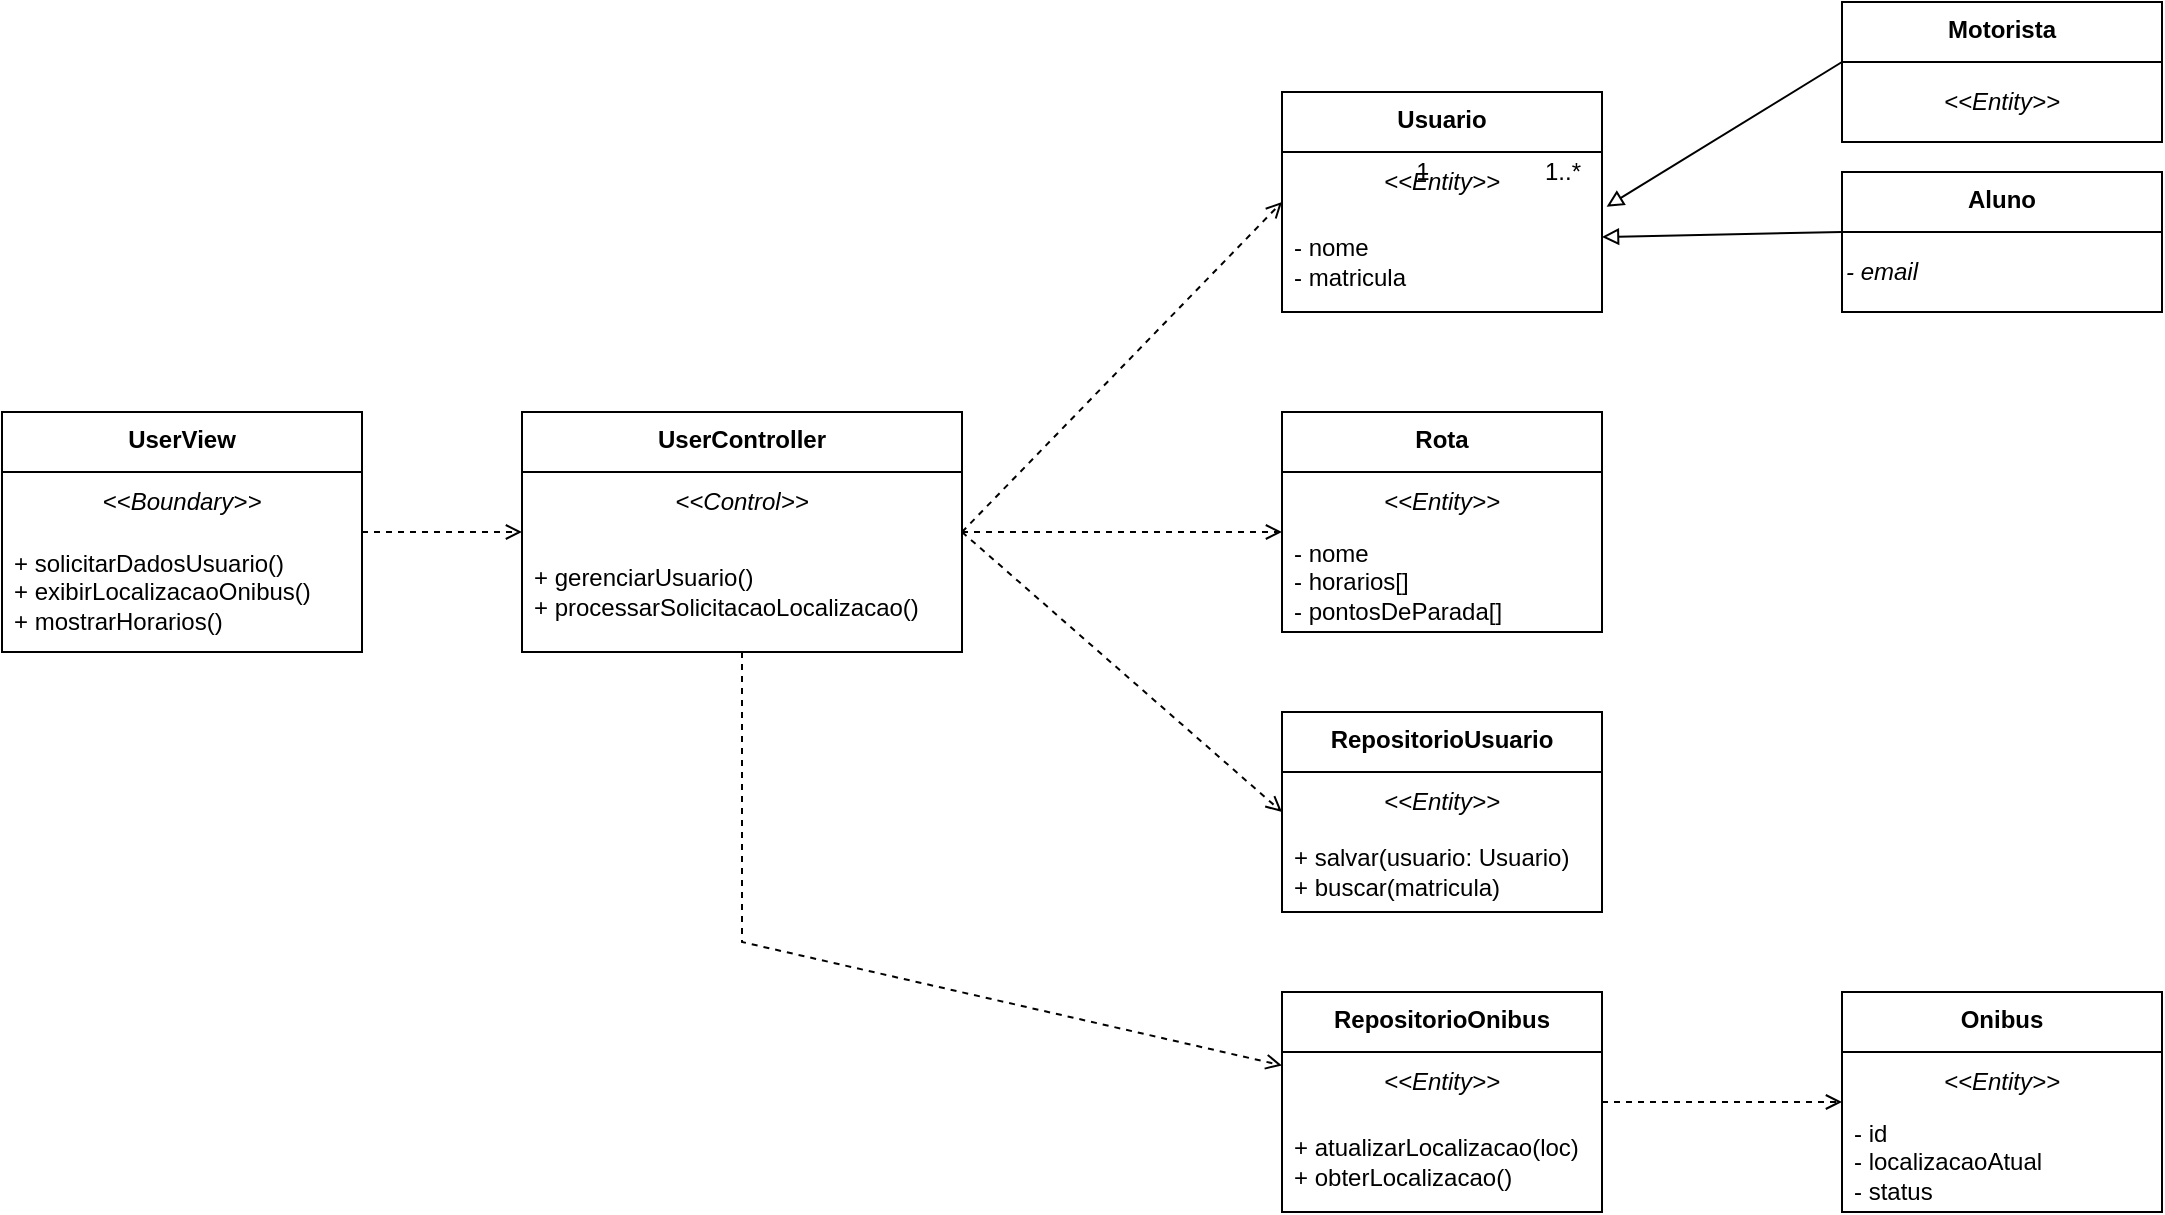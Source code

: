 <mxfile version="28.1.2">
  <diagram name="Diagrama de Classe de Análise v2 - CMC" id="XkY5CoKOH81r9c3Vbm7-">
    <mxGraphModel dx="1163" dy="644" grid="1" gridSize="10" guides="1" tooltips="1" connect="1" arrows="1" fold="1" page="1" pageScale="1" pageWidth="1169" pageHeight="827" math="0" shadow="0">
      <root>
        <mxCell id="0" />
        <mxCell id="1" parent="0" />
        <mxCell id="boundary-userview" value="UserView" style="swimlane;fontStyle=1;align=center;verticalAlign=top;childLayout=stackLayout;horizontal=1;startSize=30;horizontalStack=0;resizeParent=1;resizeParentMax=0;resizeLast=0;collapsible=0;marginBottom=0;html=1;whiteSpace=wrap;" parent="1" vertex="1">
          <mxGeometry x="40" y="240" width="180" height="120" as="geometry" />
        </mxCell>
        <mxCell id="boundary-userview-stereotype" value="&lt;i&gt;&amp;lt;&amp;lt;Boundary&amp;gt;&amp;gt;&lt;/i&gt;" style="text;html=1;strokeColor=none;fillColor=none;align=center;verticalAlign=middle;whiteSpace=wrap;rounded=0;" parent="boundary-userview" vertex="1">
          <mxGeometry y="30" width="180" height="30" as="geometry" />
        </mxCell>
        <mxCell id="boundary-userview-methods" value="+ solicitarDadosUsuario()&lt;br&gt;+ exibirLocalizacaoOnibus()&lt;br&gt;+ mostrarHorarios()" style="text;html=1;strokeColor=none;fillColor=none;align=left;verticalAlign=middle;whiteSpace=wrap;rounded=0;spacingLeft=4;" parent="boundary-userview" vertex="1">
          <mxGeometry y="60" width="180" height="60" as="geometry" />
        </mxCell>
        <mxCell id="control-usercontroller" value="UserController" style="swimlane;fontStyle=1;align=center;verticalAlign=top;childLayout=stackLayout;horizontal=1;startSize=30;horizontalStack=0;resizeParent=1;resizeParentMax=0;resizeLast=0;collapsible=0;marginBottom=0;html=1;whiteSpace=wrap;" parent="1" vertex="1">
          <mxGeometry x="300" y="240" width="220" height="120" as="geometry" />
        </mxCell>
        <mxCell id="control-usercontroller-stereotype" value="&lt;i&gt;&amp;lt;&amp;lt;Control&amp;gt;&amp;gt;&lt;/i&gt;" style="text;html=1;strokeColor=none;fillColor=none;align=center;verticalAlign=middle;whiteSpace=wrap;rounded=0;" parent="control-usercontroller" vertex="1">
          <mxGeometry y="30" width="220" height="30" as="geometry" />
        </mxCell>
        <mxCell id="control-usercontroller-methods" value="+ gerenciarUsuario()&lt;br&gt;+ processarSolicitacaoLocalizacao()" style="text;html=1;strokeColor=none;fillColor=none;align=left;verticalAlign=middle;whiteSpace=wrap;rounded=0;spacingLeft=4;" parent="control-usercontroller" vertex="1">
          <mxGeometry y="60" width="220" height="60" as="geometry" />
        </mxCell>
        <mxCell id="entity-usuario" value="Usuario" style="swimlane;fontStyle=1;align=center;verticalAlign=top;childLayout=stackLayout;horizontal=1;startSize=30;horizontalStack=0;resizeParent=1;resizeParentMax=0;resizeLast=0;collapsible=0;marginBottom=0;html=1;whiteSpace=wrap;" parent="1" vertex="1">
          <mxGeometry x="680" y="80" width="160" height="110" as="geometry" />
        </mxCell>
        <mxCell id="entity-usuario-stereotype" value="&lt;i&gt;&amp;lt;&amp;lt;Entity&amp;gt;&amp;gt;&lt;/i&gt;" style="text;html=1;strokeColor=none;fillColor=none;align=center;verticalAlign=middle;whiteSpace=wrap;rounded=0;" parent="entity-usuario" vertex="1">
          <mxGeometry y="30" width="160" height="30" as="geometry" />
        </mxCell>
        <mxCell id="entity-usuario-attrs" value="- nome&lt;br&gt;- matricula" style="text;html=1;strokeColor=none;fillColor=none;align=left;verticalAlign=middle;whiteSpace=wrap;rounded=0;spacingLeft=4;" parent="entity-usuario" vertex="1">
          <mxGeometry y="60" width="160" height="50" as="geometry" />
        </mxCell>
        <mxCell id="entity-aluno" value="Aluno" style="swimlane;fontStyle=1;align=center;verticalAlign=top;childLayout=stackLayout;horizontal=1;startSize=30;horizontalStack=0;resizeParent=1;resizeParentMax=0;resizeLast=0;collapsible=0;marginBottom=0;html=1;whiteSpace=wrap;" parent="1" vertex="1">
          <mxGeometry x="960" y="120" width="160" height="70" as="geometry" />
        </mxCell>
        <mxCell id="entity-aluno-stereotype" value="&lt;i&gt;- email&lt;/i&gt;" style="text;html=1;strokeColor=none;fillColor=none;align=left;verticalAlign=middle;whiteSpace=wrap;rounded=0;" parent="entity-aluno" vertex="1">
          <mxGeometry y="30" width="160" height="40" as="geometry" />
        </mxCell>
        <mxCell id="entity-motorista" value="Motorista" style="swimlane;fontStyle=1;align=center;verticalAlign=top;childLayout=stackLayout;horizontal=1;startSize=30;horizontalStack=0;resizeParent=1;resizeParentMax=0;resizeLast=0;collapsible=0;marginBottom=0;html=1;whiteSpace=wrap;" parent="1" vertex="1">
          <mxGeometry x="960" y="35" width="160" height="70" as="geometry" />
        </mxCell>
        <mxCell id="entity-motorista-stereotype" value="&lt;i&gt;&amp;lt;&amp;lt;Entity&amp;gt;&amp;gt;&lt;/i&gt;" style="text;html=1;strokeColor=none;fillColor=none;align=center;verticalAlign=middle;whiteSpace=wrap;rounded=0;" parent="entity-motorista" vertex="1">
          <mxGeometry y="30" width="160" height="40" as="geometry" />
        </mxCell>
        <mxCell id="entity-onibus" value="Onibus" style="swimlane;fontStyle=1;align=center;verticalAlign=top;childLayout=stackLayout;horizontal=1;startSize=30;horizontalStack=0;resizeParent=1;resizeParentMax=0;resizeLast=0;collapsible=0;marginBottom=0;html=1;whiteSpace=wrap;" parent="1" vertex="1">
          <mxGeometry x="960" y="530" width="160" height="110" as="geometry" />
        </mxCell>
        <mxCell id="entity-onibus-stereotype" value="&lt;i&gt;&amp;lt;&amp;lt;Entity&amp;gt;&amp;gt;&lt;/i&gt;" style="text;html=1;strokeColor=none;fillColor=none;align=center;verticalAlign=middle;whiteSpace=wrap;rounded=0;" parent="entity-onibus" vertex="1">
          <mxGeometry y="30" width="160" height="30" as="geometry" />
        </mxCell>
        <mxCell id="entity-onibus-attrs" value="- id&lt;br&gt;- localizacaoAtual&lt;br&gt;- status" style="text;html=1;strokeColor=none;fillColor=none;align=left;verticalAlign=middle;whiteSpace=wrap;rounded=0;spacingLeft=4;" parent="entity-onibus" vertex="1">
          <mxGeometry y="60" width="160" height="50" as="geometry" />
        </mxCell>
        <mxCell id="entity-rota" value="Rota" style="swimlane;fontStyle=1;align=center;verticalAlign=top;childLayout=stackLayout;horizontal=1;startSize=30;horizontalStack=0;resizeParent=1;resizeParentMax=0;resizeLast=0;collapsible=0;marginBottom=0;html=1;whiteSpace=wrap;" parent="1" vertex="1">
          <mxGeometry x="680" y="240" width="160" height="110" as="geometry" />
        </mxCell>
        <mxCell id="entity-rota-stereotype" value="&lt;i&gt;&amp;lt;&amp;lt;Entity&amp;gt;&amp;gt;&lt;/i&gt;" style="text;html=1;strokeColor=none;fillColor=none;align=center;verticalAlign=middle;whiteSpace=wrap;rounded=0;" parent="entity-rota" vertex="1">
          <mxGeometry y="30" width="160" height="30" as="geometry" />
        </mxCell>
        <mxCell id="entity-rota-attrs" value="- nome&lt;br&gt;- horarios[]&lt;br&gt;- pontosDeParada[]" style="text;html=1;strokeColor=none;fillColor=none;align=left;verticalAlign=middle;whiteSpace=wrap;rounded=0;spacingLeft=4;" parent="entity-rota" vertex="1">
          <mxGeometry y="60" width="160" height="50" as="geometry" />
        </mxCell>
        <mxCell id="entity-repousuario" value="RepositorioUsuario" style="swimlane;fontStyle=1;align=center;verticalAlign=top;childLayout=stackLayout;horizontal=1;startSize=30;horizontalStack=0;resizeParent=1;resizeParentMax=0;resizeLast=0;collapsible=0;marginBottom=0;html=1;whiteSpace=wrap;" parent="1" vertex="1">
          <mxGeometry x="680" y="390" width="160" height="100" as="geometry" />
        </mxCell>
        <mxCell id="entity-repousuario-stereotype" value="&lt;i&gt;&amp;lt;&amp;lt;Entity&amp;gt;&amp;gt;&lt;/i&gt;" style="text;html=1;strokeColor=none;fillColor=none;align=center;verticalAlign=middle;whiteSpace=wrap;rounded=0;" parent="entity-repousuario" vertex="1">
          <mxGeometry y="30" width="160" height="30" as="geometry" />
        </mxCell>
        <mxCell id="entity-repousuario-methods" value="+ salvar(usuario: Usuario)&lt;br&gt;+ buscar(matricula)" style="text;html=1;strokeColor=none;fillColor=none;align=left;verticalAlign=middle;whiteSpace=wrap;rounded=0;spacingLeft=4;" parent="entity-repousuario" vertex="1">
          <mxGeometry y="60" width="160" height="40" as="geometry" />
        </mxCell>
        <mxCell id="entity-repoonibus" value="RepositorioOnibus" style="swimlane;fontStyle=1;align=center;verticalAlign=top;childLayout=stackLayout;horizontal=1;startSize=30;horizontalStack=0;resizeParent=1;resizeParentMax=0;resizeLast=0;collapsible=0;marginBottom=0;html=1;whiteSpace=wrap;" parent="1" vertex="1">
          <mxGeometry x="680" y="530" width="160" height="110" as="geometry" />
        </mxCell>
        <mxCell id="entity-repoonibus-stereotype" value="&lt;i&gt;&amp;lt;&amp;lt;Entity&amp;gt;&amp;gt;&lt;/i&gt;" style="text;html=1;strokeColor=none;fillColor=none;align=center;verticalAlign=middle;whiteSpace=wrap;rounded=0;" parent="entity-repoonibus" vertex="1">
          <mxGeometry y="30" width="160" height="30" as="geometry" />
        </mxCell>
        <mxCell id="entity-repoonibus-methods" value="+ atualizarLocalizacao(loc)&lt;br&gt;+ obterLocalizacao()" style="text;html=1;strokeColor=none;fillColor=none;align=left;verticalAlign=middle;whiteSpace=wrap;rounded=0;spacingLeft=4;" parent="entity-repoonibus" vertex="1">
          <mxGeometry y="60" width="160" height="50" as="geometry" />
        </mxCell>
        <mxCell id="assoc-view-controller" style="endArrow=open;endFill=0;dashed=1;html=1;rounded=0;exitX=1;exitY=0.5;exitDx=0;exitDy=0;entryX=0;entryY=0.5;entryDx=0;entryDy=0;" parent="1" source="boundary-userview" target="control-usercontroller" edge="1">
          <mxGeometry relative="1" as="geometry" />
        </mxCell>
        <mxCell id="assoc-controller-usuario" style="endArrow=open;endFill=0;dashed=1;html=1;rounded=0;exitX=1;exitY=0.5;exitDx=0;exitDy=0;entryX=0;entryY=0.5;entryDx=0;entryDy=0;" parent="1" source="control-usercontroller" target="entity-usuario" edge="1">
          <mxGeometry relative="1" as="geometry" />
        </mxCell>
        <mxCell id="assoc-controller-repousuario" style="endArrow=open;endFill=0;dashed=1;html=1;rounded=0;exitX=1;exitY=0.5;exitDx=0;exitDy=0;entryX=0;entryY=0.5;entryDx=0;entryDy=0;" parent="1" source="control-usercontroller" target="entity-repousuario" edge="1">
          <mxGeometry relative="1" as="geometry" />
        </mxCell>
        <mxCell id="assoc-controller-repoonibus" style="endArrow=open;endFill=0;dashed=1;html=1;rounded=0;" parent="1" source="control-usercontroller" target="entity-repoonibus" edge="1">
          <mxGeometry relative="1" as="geometry">
            <Array as="points">
              <mxPoint x="410" y="505" />
            </Array>
          </mxGeometry>
        </mxCell>
        <mxCell id="multiplicity-aluno" value="1" style="text;html=1;align=center;verticalAlign=middle;resizable=0;points=[];autosize=1;strokeColor=none;fillColor=none;" parent="1" vertex="1">
          <mxGeometry x="735" y="105" width="30" height="30" as="geometry" />
        </mxCell>
        <mxCell id="multiplicity-rota" value="1..*" style="text;html=1;align=center;verticalAlign=middle;resizable=0;points=[];autosize=1;strokeColor=none;fillColor=none;" parent="1" vertex="1">
          <mxGeometry x="800" y="105" width="40" height="30" as="geometry" />
        </mxCell>
        <mxCell id="assoc-repoonibus-onibus" style="endArrow=open;endFill=0;dashed=1;html=1;rounded=0;exitX=1;exitY=0.5;exitDx=0;exitDy=0;entryX=0;entryY=0.5;entryDx=0;entryDy=0;" parent="1" source="entity-repoonibus" target="entity-onibus" edge="1">
          <mxGeometry relative="1" as="geometry" />
        </mxCell>
        <mxCell id="generalization-aluno-usuario" style="endArrow=block;endFill=0;html=1;rounded=0;exitX=0;exitY=0;exitDx=0;exitDy=0;entryX=1;entryY=0.25;entryDx=0;entryDy=0;" parent="1" source="entity-aluno-stereotype" target="entity-usuario-attrs" edge="1">
          <mxGeometry relative="1" as="geometry">
            <mxPoint x="850" y="170" as="targetPoint" />
          </mxGeometry>
        </mxCell>
        <mxCell id="generalization-motorista-usuario" style="endArrow=block;endFill=0;html=1;rounded=0;exitX=0;exitY=0;exitDx=0;exitDy=0;entryX=1.058;entryY=1.078;entryDx=0;entryDy=0;entryPerimeter=0;" parent="1" source="entity-motorista-stereotype" target="multiplicity-rota" edge="1">
          <mxGeometry relative="1" as="geometry" />
        </mxCell>
        <mxCell id="Gc8g1GWrU0XncDmS_jW3-2" style="endArrow=open;endFill=0;dashed=1;html=1;rounded=0;exitX=1;exitY=0;exitDx=0;exitDy=0;entryX=0;entryY=0;entryDx=0;entryDy=0;" edge="1" parent="1" source="control-usercontroller-methods" target="entity-rota-attrs">
          <mxGeometry relative="1" as="geometry">
            <mxPoint x="580" y="360" as="sourcePoint" />
            <mxPoint x="610" y="320" as="targetPoint" />
          </mxGeometry>
        </mxCell>
      </root>
    </mxGraphModel>
  </diagram>
</mxfile>
